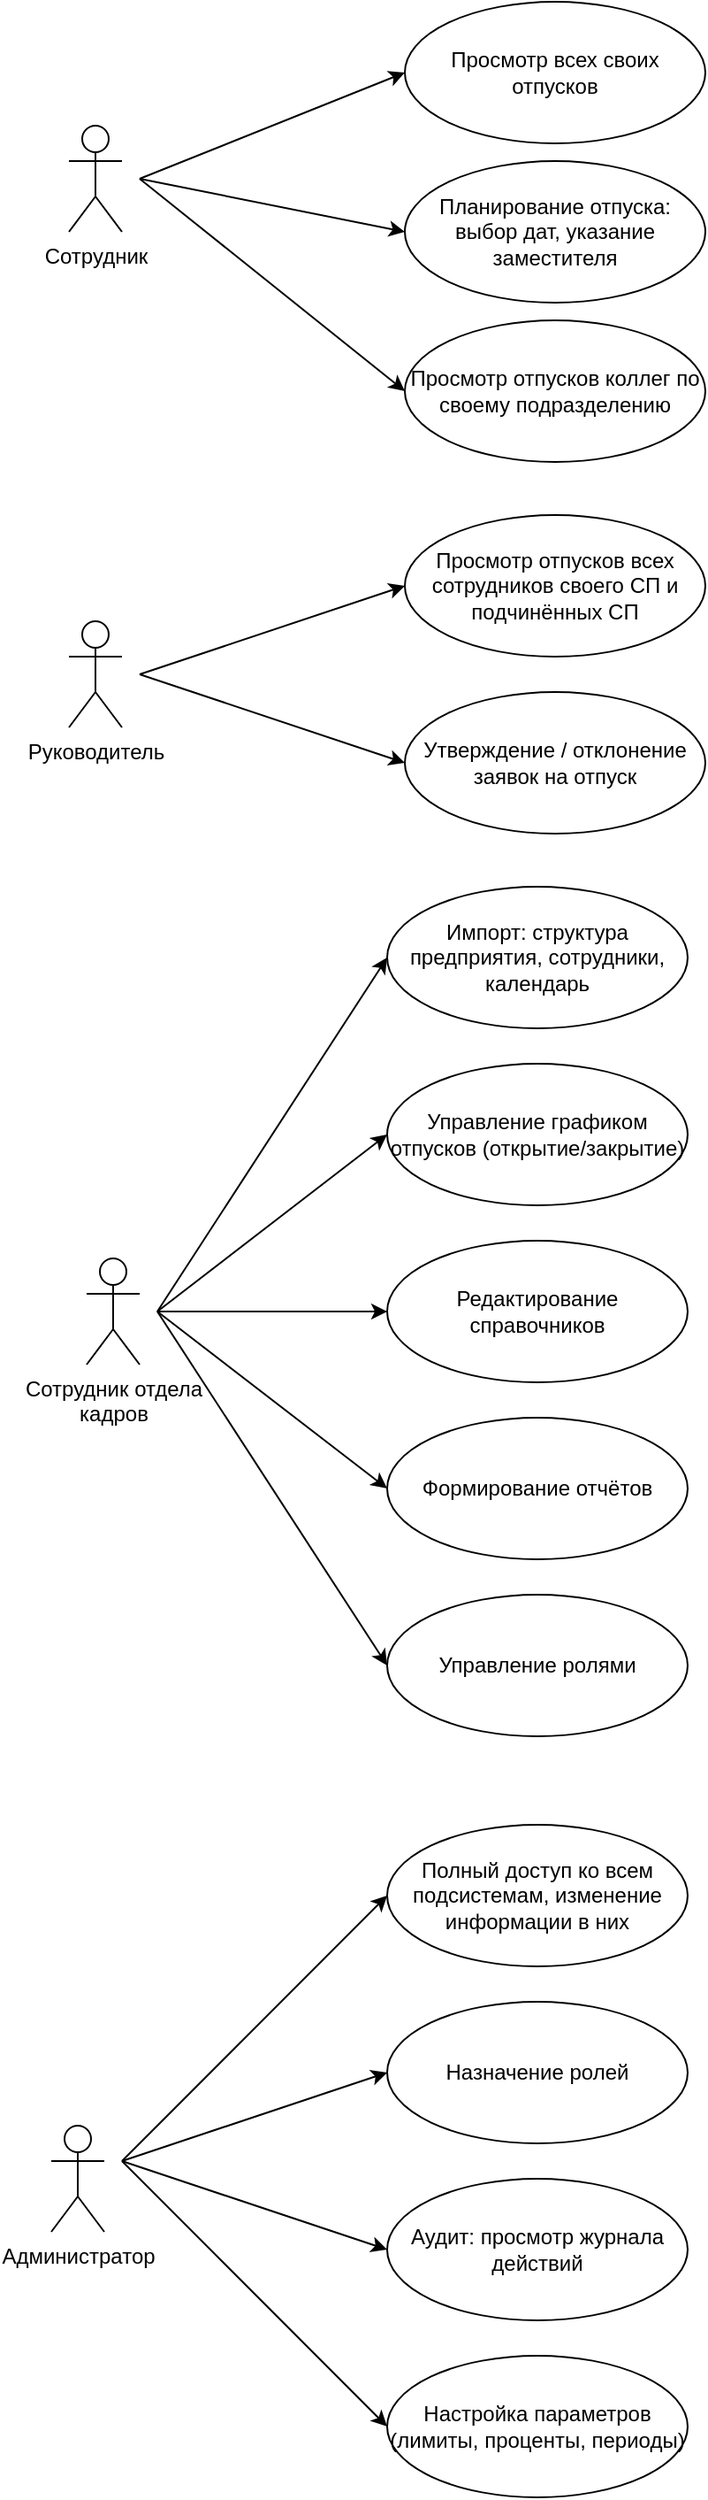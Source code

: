 <mxfile version="26.2.12">
  <diagram name="Страница — 1" id="yU_iHrNawyH5OQehpRPI">
    <mxGraphModel dx="953" dy="445" grid="1" gridSize="10" guides="1" tooltips="1" connect="1" arrows="1" fold="1" page="1" pageScale="1" pageWidth="2339" pageHeight="3300" math="0" shadow="0">
      <root>
        <mxCell id="0" />
        <mxCell id="1" parent="0" />
        <mxCell id="g55B_H-PgtnlqVRdnf8R-1" value="&lt;div&gt;Сотрудник&lt;/div&gt;&lt;div&gt;&lt;br&gt;&lt;/div&gt;" style="shape=umlActor;verticalLabelPosition=bottom;verticalAlign=top;html=1;outlineConnect=0;" vertex="1" parent="1">
          <mxGeometry x="250" y="170" width="30" height="60" as="geometry" />
        </mxCell>
        <mxCell id="g55B_H-PgtnlqVRdnf8R-2" value="Просмотр всех своих отпусков" style="ellipse;whiteSpace=wrap;html=1;" vertex="1" parent="1">
          <mxGeometry x="440" y="100" width="170" height="80" as="geometry" />
        </mxCell>
        <mxCell id="g55B_H-PgtnlqVRdnf8R-3" value="Планирование отпуска: выбор дат, указание заместителя" style="ellipse;whiteSpace=wrap;html=1;" vertex="1" parent="1">
          <mxGeometry x="440" y="190" width="170" height="80" as="geometry" />
        </mxCell>
        <mxCell id="g55B_H-PgtnlqVRdnf8R-4" value="Просмотр отпусков коллег по своему подразделению" style="ellipse;whiteSpace=wrap;html=1;" vertex="1" parent="1">
          <mxGeometry x="440" y="280" width="170" height="80" as="geometry" />
        </mxCell>
        <mxCell id="g55B_H-PgtnlqVRdnf8R-5" value="" style="endArrow=classic;html=1;rounded=0;entryX=0;entryY=0.5;entryDx=0;entryDy=0;" edge="1" parent="1" target="g55B_H-PgtnlqVRdnf8R-2">
          <mxGeometry width="50" height="50" relative="1" as="geometry">
            <mxPoint x="290" y="200" as="sourcePoint" />
            <mxPoint x="400" y="130" as="targetPoint" />
          </mxGeometry>
        </mxCell>
        <mxCell id="g55B_H-PgtnlqVRdnf8R-6" value="" style="endArrow=classic;html=1;rounded=0;entryX=0;entryY=0.5;entryDx=0;entryDy=0;" edge="1" parent="1" target="g55B_H-PgtnlqVRdnf8R-3">
          <mxGeometry width="50" height="50" relative="1" as="geometry">
            <mxPoint x="290" y="200" as="sourcePoint" />
            <mxPoint x="450" y="150" as="targetPoint" />
          </mxGeometry>
        </mxCell>
        <mxCell id="g55B_H-PgtnlqVRdnf8R-7" value="" style="endArrow=classic;html=1;rounded=0;entryX=0;entryY=0.5;entryDx=0;entryDy=0;" edge="1" parent="1" target="g55B_H-PgtnlqVRdnf8R-4">
          <mxGeometry width="50" height="50" relative="1" as="geometry">
            <mxPoint x="290" y="200" as="sourcePoint" />
            <mxPoint x="460" y="160" as="targetPoint" />
          </mxGeometry>
        </mxCell>
        <mxCell id="g55B_H-PgtnlqVRdnf8R-8" value="&lt;div&gt;Руководитель&lt;/div&gt;&lt;div&gt;&lt;br&gt;&lt;/div&gt;" style="shape=umlActor;verticalLabelPosition=bottom;verticalAlign=top;html=1;outlineConnect=0;" vertex="1" parent="1">
          <mxGeometry x="250" y="450" width="30" height="60" as="geometry" />
        </mxCell>
        <mxCell id="g55B_H-PgtnlqVRdnf8R-9" value="Просмотр отпусков всех сотрудников своего СП и подчинённых СП" style="ellipse;whiteSpace=wrap;html=1;" vertex="1" parent="1">
          <mxGeometry x="440" y="390" width="170" height="80" as="geometry" />
        </mxCell>
        <mxCell id="g55B_H-PgtnlqVRdnf8R-10" value="Утверждение / отклонение заявок на отпуск" style="ellipse;whiteSpace=wrap;html=1;" vertex="1" parent="1">
          <mxGeometry x="440" y="490" width="170" height="80" as="geometry" />
        </mxCell>
        <mxCell id="g55B_H-PgtnlqVRdnf8R-11" value="" style="endArrow=classic;html=1;rounded=0;entryX=0;entryY=0.5;entryDx=0;entryDy=0;" edge="1" parent="1" target="g55B_H-PgtnlqVRdnf8R-9">
          <mxGeometry width="50" height="50" relative="1" as="geometry">
            <mxPoint x="290" y="480" as="sourcePoint" />
            <mxPoint x="330" y="420" as="targetPoint" />
          </mxGeometry>
        </mxCell>
        <mxCell id="g55B_H-PgtnlqVRdnf8R-12" value="" style="endArrow=classic;html=1;rounded=0;entryX=0;entryY=0.5;entryDx=0;entryDy=0;" edge="1" parent="1" target="g55B_H-PgtnlqVRdnf8R-10">
          <mxGeometry width="50" height="50" relative="1" as="geometry">
            <mxPoint x="290" y="480" as="sourcePoint" />
            <mxPoint x="450" y="440" as="targetPoint" />
          </mxGeometry>
        </mxCell>
        <mxCell id="g55B_H-PgtnlqVRdnf8R-13" value="Сотрудник отдела&lt;br&gt;кадров" style="shape=umlActor;verticalLabelPosition=bottom;verticalAlign=top;html=1;outlineConnect=0;" vertex="1" parent="1">
          <mxGeometry x="260" y="810" width="30" height="60" as="geometry" />
        </mxCell>
        <mxCell id="g55B_H-PgtnlqVRdnf8R-14" value="Импорт: структура предприятия, сотрудники, календарь" style="ellipse;whiteSpace=wrap;html=1;" vertex="1" parent="1">
          <mxGeometry x="430" y="600" width="170" height="80" as="geometry" />
        </mxCell>
        <mxCell id="g55B_H-PgtnlqVRdnf8R-15" value="Управление графиком отпусков (открытие/закрытие)" style="ellipse;whiteSpace=wrap;html=1;" vertex="1" parent="1">
          <mxGeometry x="430" y="700" width="170" height="80" as="geometry" />
        </mxCell>
        <mxCell id="g55B_H-PgtnlqVRdnf8R-16" value="Редактирование справочников" style="ellipse;whiteSpace=wrap;html=1;" vertex="1" parent="1">
          <mxGeometry x="430" y="800" width="170" height="80" as="geometry" />
        </mxCell>
        <mxCell id="g55B_H-PgtnlqVRdnf8R-17" value="Формирование отчётов" style="ellipse;whiteSpace=wrap;html=1;" vertex="1" parent="1">
          <mxGeometry x="430" y="900" width="170" height="80" as="geometry" />
        </mxCell>
        <mxCell id="g55B_H-PgtnlqVRdnf8R-19" value="Управление ролями" style="ellipse;whiteSpace=wrap;html=1;" vertex="1" parent="1">
          <mxGeometry x="430" y="1000" width="170" height="80" as="geometry" />
        </mxCell>
        <mxCell id="g55B_H-PgtnlqVRdnf8R-20" value="" style="endArrow=classic;html=1;rounded=0;entryX=0;entryY=0.5;entryDx=0;entryDy=0;" edge="1" parent="1" target="g55B_H-PgtnlqVRdnf8R-14">
          <mxGeometry width="50" height="50" relative="1" as="geometry">
            <mxPoint x="300" y="840" as="sourcePoint" />
            <mxPoint x="400" y="690" as="targetPoint" />
          </mxGeometry>
        </mxCell>
        <mxCell id="g55B_H-PgtnlqVRdnf8R-21" value="" style="endArrow=classic;html=1;rounded=0;entryX=0;entryY=0.5;entryDx=0;entryDy=0;" edge="1" parent="1" target="g55B_H-PgtnlqVRdnf8R-15">
          <mxGeometry width="50" height="50" relative="1" as="geometry">
            <mxPoint x="300" y="840" as="sourcePoint" />
            <mxPoint x="440" y="650" as="targetPoint" />
          </mxGeometry>
        </mxCell>
        <mxCell id="g55B_H-PgtnlqVRdnf8R-22" value="" style="endArrow=classic;html=1;rounded=0;entryX=0;entryY=0.5;entryDx=0;entryDy=0;" edge="1" parent="1" target="g55B_H-PgtnlqVRdnf8R-16">
          <mxGeometry width="50" height="50" relative="1" as="geometry">
            <mxPoint x="300" y="840" as="sourcePoint" />
            <mxPoint x="440" y="750" as="targetPoint" />
          </mxGeometry>
        </mxCell>
        <mxCell id="g55B_H-PgtnlqVRdnf8R-23" value="" style="endArrow=classic;html=1;rounded=0;entryX=0;entryY=0.5;entryDx=0;entryDy=0;" edge="1" parent="1" target="g55B_H-PgtnlqVRdnf8R-17">
          <mxGeometry width="50" height="50" relative="1" as="geometry">
            <mxPoint x="300" y="840" as="sourcePoint" />
            <mxPoint x="410" y="890" as="targetPoint" />
          </mxGeometry>
        </mxCell>
        <mxCell id="g55B_H-PgtnlqVRdnf8R-24" value="" style="endArrow=classic;html=1;rounded=0;entryX=0;entryY=0.5;entryDx=0;entryDy=0;" edge="1" parent="1" target="g55B_H-PgtnlqVRdnf8R-19">
          <mxGeometry width="50" height="50" relative="1" as="geometry">
            <mxPoint x="300" y="840" as="sourcePoint" />
            <mxPoint x="450" y="860" as="targetPoint" />
          </mxGeometry>
        </mxCell>
        <mxCell id="g55B_H-PgtnlqVRdnf8R-25" value="&lt;div&gt;Администратор&lt;/div&gt;" style="shape=umlActor;verticalLabelPosition=bottom;verticalAlign=top;html=1;outlineConnect=0;" vertex="1" parent="1">
          <mxGeometry x="240" y="1300" width="30" height="60" as="geometry" />
        </mxCell>
        <mxCell id="g55B_H-PgtnlqVRdnf8R-26" value="Полный доступ ко всем подсистемам, изменение информации в них" style="ellipse;whiteSpace=wrap;html=1;" vertex="1" parent="1">
          <mxGeometry x="430" y="1130" width="170" height="80" as="geometry" />
        </mxCell>
        <mxCell id="g55B_H-PgtnlqVRdnf8R-27" value="" style="endArrow=classic;html=1;rounded=0;entryX=0;entryY=0.5;entryDx=0;entryDy=0;" edge="1" parent="1" target="g55B_H-PgtnlqVRdnf8R-26">
          <mxGeometry width="50" height="50" relative="1" as="geometry">
            <mxPoint x="280" y="1320" as="sourcePoint" />
            <mxPoint x="440" y="1050" as="targetPoint" />
          </mxGeometry>
        </mxCell>
        <mxCell id="g55B_H-PgtnlqVRdnf8R-28" value="Назначение ролей" style="ellipse;whiteSpace=wrap;html=1;" vertex="1" parent="1">
          <mxGeometry x="430" y="1230" width="170" height="80" as="geometry" />
        </mxCell>
        <mxCell id="g55B_H-PgtnlqVRdnf8R-29" value="" style="endArrow=classic;html=1;rounded=0;entryX=0;entryY=0.5;entryDx=0;entryDy=0;" edge="1" parent="1" target="g55B_H-PgtnlqVRdnf8R-28">
          <mxGeometry width="50" height="50" relative="1" as="geometry">
            <mxPoint x="280" y="1320" as="sourcePoint" />
            <mxPoint x="440" y="1180" as="targetPoint" />
          </mxGeometry>
        </mxCell>
        <mxCell id="g55B_H-PgtnlqVRdnf8R-30" value="Аудит: просмотр журнала действий" style="ellipse;whiteSpace=wrap;html=1;" vertex="1" parent="1">
          <mxGeometry x="430" y="1330" width="170" height="80" as="geometry" />
        </mxCell>
        <mxCell id="g55B_H-PgtnlqVRdnf8R-31" value="Настройка параметров (лимиты, проценты, периоды)" style="ellipse;whiteSpace=wrap;html=1;" vertex="1" parent="1">
          <mxGeometry x="430" y="1430" width="170" height="80" as="geometry" />
        </mxCell>
        <mxCell id="g55B_H-PgtnlqVRdnf8R-32" value="" style="endArrow=classic;html=1;rounded=0;entryX=0;entryY=0.5;entryDx=0;entryDy=0;" edge="1" parent="1" target="g55B_H-PgtnlqVRdnf8R-30">
          <mxGeometry width="50" height="50" relative="1" as="geometry">
            <mxPoint x="280" y="1320" as="sourcePoint" />
            <mxPoint x="440" y="1280" as="targetPoint" />
          </mxGeometry>
        </mxCell>
        <mxCell id="g55B_H-PgtnlqVRdnf8R-33" value="" style="endArrow=classic;html=1;rounded=0;entryX=0;entryY=0.5;entryDx=0;entryDy=0;" edge="1" parent="1" target="g55B_H-PgtnlqVRdnf8R-31">
          <mxGeometry width="50" height="50" relative="1" as="geometry">
            <mxPoint x="280" y="1320" as="sourcePoint" />
            <mxPoint x="440" y="1380" as="targetPoint" />
          </mxGeometry>
        </mxCell>
      </root>
    </mxGraphModel>
  </diagram>
</mxfile>
